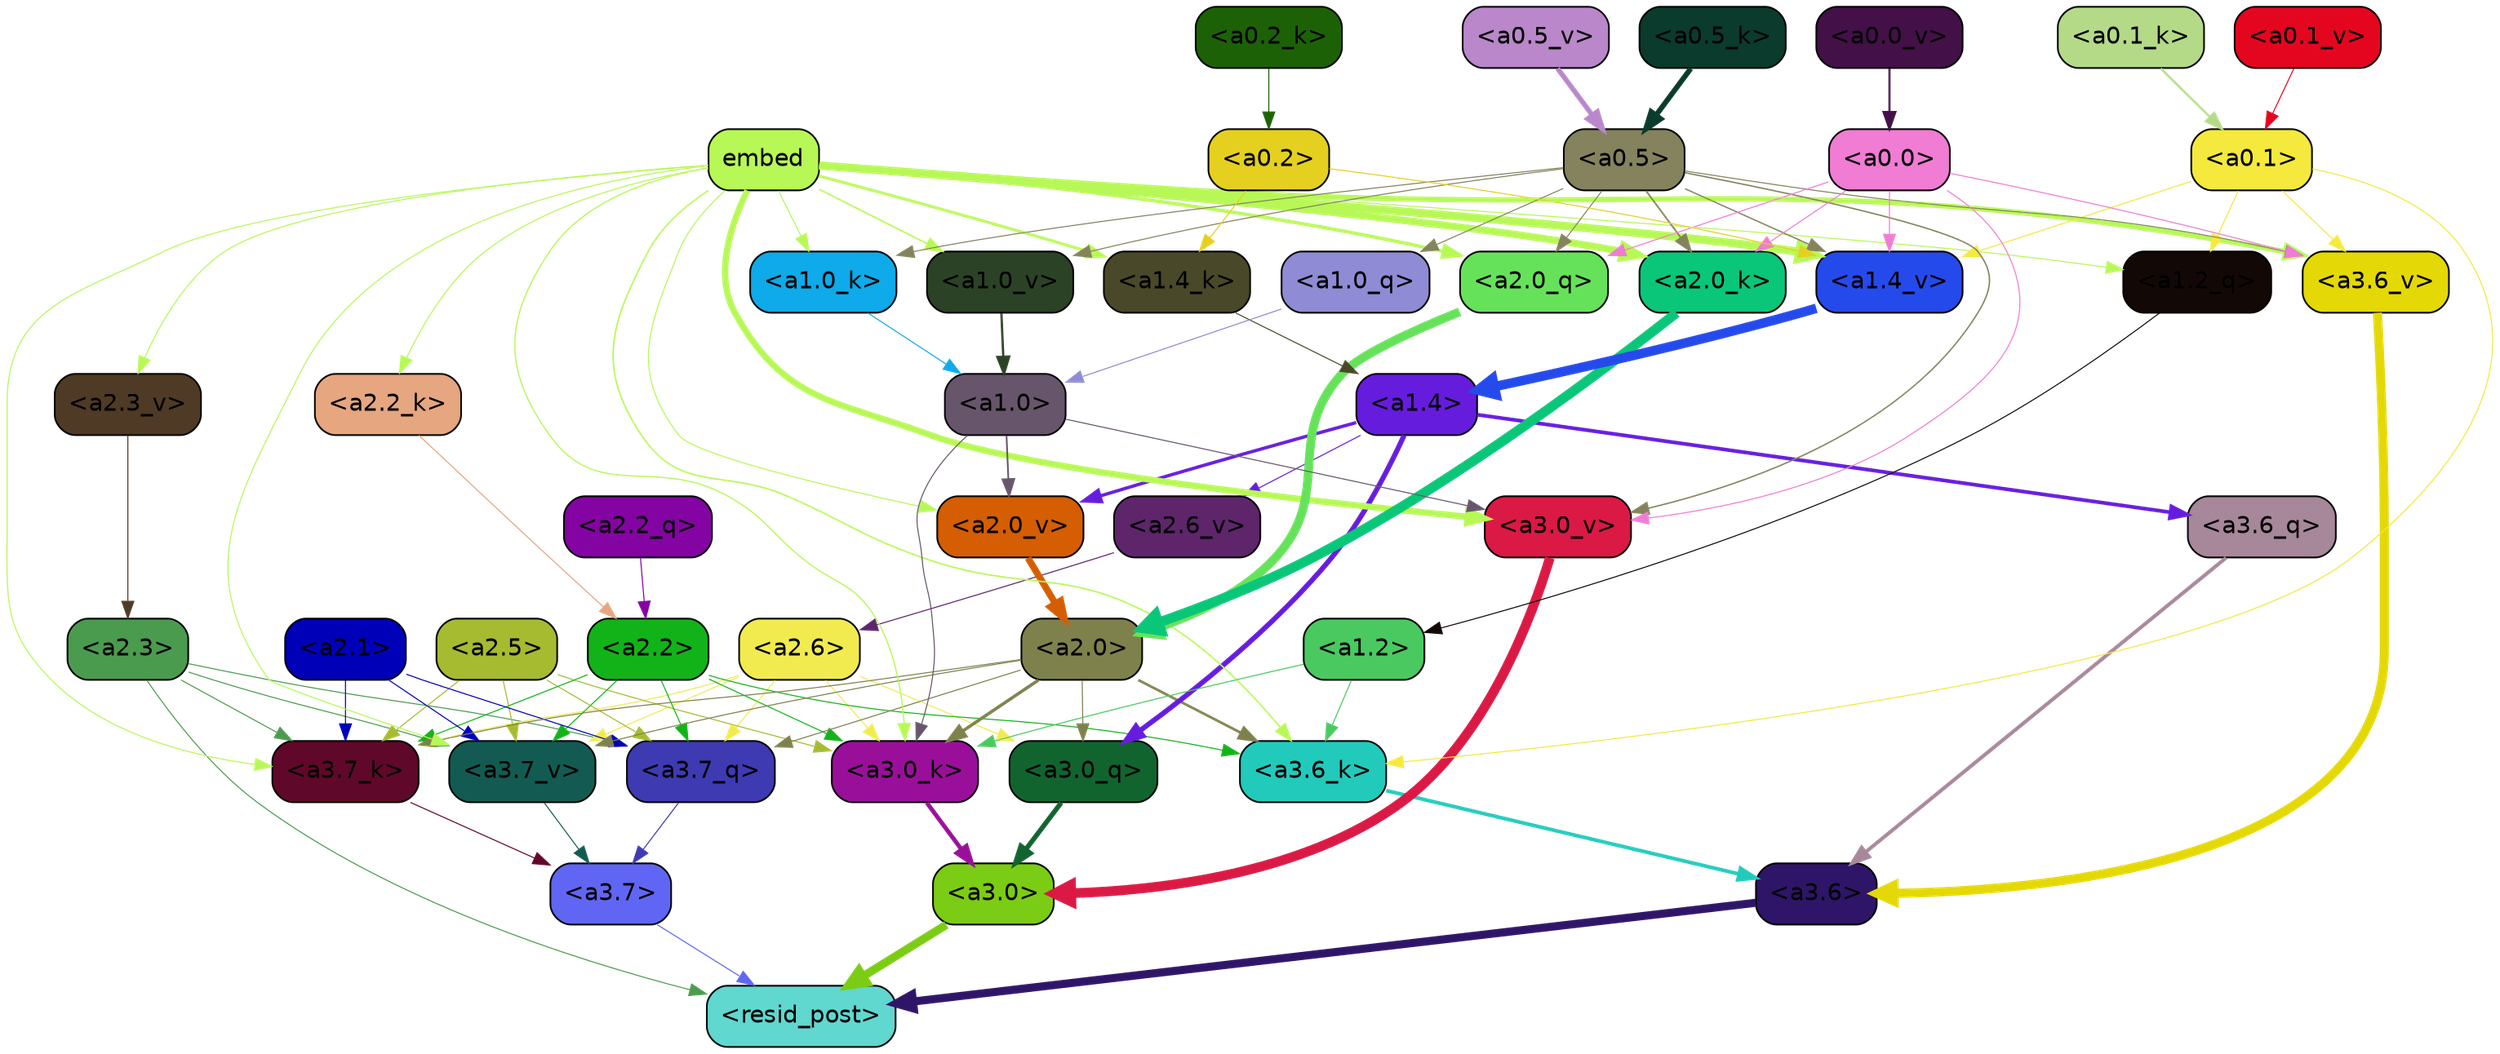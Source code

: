 strict digraph "" {
	graph [bgcolor=transparent,
		layout=dot,
		overlap=false,
		splines=true
	];
	"<a3.7>"	[color=black,
		fillcolor="#6066f3",
		fontname=Helvetica,
		shape=box,
		style="filled, rounded"];
	"<resid_post>"	[color=black,
		fillcolor="#60d7cf",
		fontname=Helvetica,
		shape=box,
		style="filled, rounded"];
	"<a3.7>" -> "<resid_post>"	[color="#6066f3",
		penwidth=0.6];
	"<a3.6>"	[color=black,
		fillcolor="#2e1568",
		fontname=Helvetica,
		shape=box,
		style="filled, rounded"];
	"<a3.6>" -> "<resid_post>"	[color="#2e1568",
		penwidth=4.7534414529800415];
	"<a3.0>"	[color=black,
		fillcolor="#7bcc14",
		fontname=Helvetica,
		shape=box,
		style="filled, rounded"];
	"<a3.0>" -> "<resid_post>"	[color="#7bcc14",
		penwidth=4.898576855659485];
	"<a2.3>"	[color=black,
		fillcolor="#4b9b4f",
		fontname=Helvetica,
		shape=box,
		style="filled, rounded"];
	"<a2.3>" -> "<resid_post>"	[color="#4b9b4f",
		penwidth=0.6];
	"<a3.7_q>"	[color=black,
		fillcolor="#3e3ab1",
		fontname=Helvetica,
		shape=box,
		style="filled, rounded"];
	"<a2.3>" -> "<a3.7_q>"	[color="#4b9b4f",
		penwidth=0.6];
	"<a3.7_k>"	[color=black,
		fillcolor="#600829",
		fontname=Helvetica,
		shape=box,
		style="filled, rounded"];
	"<a2.3>" -> "<a3.7_k>"	[color="#4b9b4f",
		penwidth=0.6];
	"<a3.7_v>"	[color=black,
		fillcolor="#135b52",
		fontname=Helvetica,
		shape=box,
		style="filled, rounded"];
	"<a2.3>" -> "<a3.7_v>"	[color="#4b9b4f",
		penwidth=0.6];
	"<a3.7_q>" -> "<a3.7>"	[color="#3e3ab1",
		penwidth=0.6];
	"<a3.6_q>"	[color=black,
		fillcolor="#a7879a",
		fontname=Helvetica,
		shape=box,
		style="filled, rounded"];
	"<a3.6_q>" -> "<a3.6>"	[color="#a7879a",
		penwidth=2.160832464694977];
	"<a3.0_q>"	[color=black,
		fillcolor="#12642f",
		fontname=Helvetica,
		shape=box,
		style="filled, rounded"];
	"<a3.0_q>" -> "<a3.0>"	[color="#12642f",
		penwidth=2.870753765106201];
	"<a3.7_k>" -> "<a3.7>"	[color="#600829",
		penwidth=0.6];
	"<a3.6_k>"	[color=black,
		fillcolor="#22cabc",
		fontname=Helvetica,
		shape=box,
		style="filled, rounded"];
	"<a3.6_k>" -> "<a3.6>"	[color="#22cabc",
		penwidth=2.13908451795578];
	"<a3.0_k>"	[color=black,
		fillcolor="#9a0f9a",
		fontname=Helvetica,
		shape=box,
		style="filled, rounded"];
	"<a3.0_k>" -> "<a3.0>"	[color="#9a0f9a",
		penwidth=2.520303964614868];
	"<a3.7_v>" -> "<a3.7>"	[color="#135b52",
		penwidth=0.6];
	"<a3.6_v>"	[color=black,
		fillcolor="#e4d806",
		fontname=Helvetica,
		shape=box,
		style="filled, rounded"];
	"<a3.6_v>" -> "<a3.6>"	[color="#e4d806",
		penwidth=5.297133803367615];
	"<a3.0_v>"	[color=black,
		fillcolor="#da1944",
		fontname=Helvetica,
		shape=box,
		style="filled, rounded"];
	"<a3.0_v>" -> "<a3.0>"	[color="#da1944",
		penwidth=5.680712580680847];
	"<a2.6>"	[color=black,
		fillcolor="#f1eb50",
		fontname=Helvetica,
		shape=box,
		style="filled, rounded"];
	"<a2.6>" -> "<a3.7_q>"	[color="#f1eb50",
		penwidth=0.6];
	"<a2.6>" -> "<a3.0_q>"	[color="#f1eb50",
		penwidth=0.6];
	"<a2.6>" -> "<a3.7_k>"	[color="#f1eb50",
		penwidth=0.6];
	"<a2.6>" -> "<a3.0_k>"	[color="#f1eb50",
		penwidth=0.6];
	"<a2.6>" -> "<a3.7_v>"	[color="#f1eb50",
		penwidth=0.6];
	"<a2.5>"	[color=black,
		fillcolor="#a6bb30",
		fontname=Helvetica,
		shape=box,
		style="filled, rounded"];
	"<a2.5>" -> "<a3.7_q>"	[color="#a6bb30",
		penwidth=0.6];
	"<a2.5>" -> "<a3.7_k>"	[color="#a6bb30",
		penwidth=0.6];
	"<a2.5>" -> "<a3.0_k>"	[color="#a6bb30",
		penwidth=0.6];
	"<a2.5>" -> "<a3.7_v>"	[color="#a6bb30",
		penwidth=0.6];
	"<a2.2>"	[color=black,
		fillcolor="#12b319",
		fontname=Helvetica,
		shape=box,
		style="filled, rounded"];
	"<a2.2>" -> "<a3.7_q>"	[color="#12b319",
		penwidth=0.6];
	"<a2.2>" -> "<a3.7_k>"	[color="#12b319",
		penwidth=0.6];
	"<a2.2>" -> "<a3.6_k>"	[color="#12b319",
		penwidth=0.6];
	"<a2.2>" -> "<a3.0_k>"	[color="#12b319",
		penwidth=0.6];
	"<a2.2>" -> "<a3.7_v>"	[color="#12b319",
		penwidth=0.6];
	"<a2.1>"	[color=black,
		fillcolor="#0000b9",
		fontname=Helvetica,
		shape=box,
		style="filled, rounded"];
	"<a2.1>" -> "<a3.7_q>"	[color="#0000b9",
		penwidth=0.6];
	"<a2.1>" -> "<a3.7_k>"	[color="#0000b9",
		penwidth=0.6];
	"<a2.1>" -> "<a3.7_v>"	[color="#0000b9",
		penwidth=0.6];
	"<a2.0>"	[color=black,
		fillcolor="#7f814d",
		fontname=Helvetica,
		shape=box,
		style="filled, rounded"];
	"<a2.0>" -> "<a3.7_q>"	[color="#7f814d",
		penwidth=0.6];
	"<a2.0>" -> "<a3.0_q>"	[color="#7f814d",
		penwidth=0.6];
	"<a2.0>" -> "<a3.7_k>"	[color="#7f814d",
		penwidth=0.6];
	"<a2.0>" -> "<a3.6_k>"	[color="#7f814d",
		penwidth=1.4784413101151586];
	"<a2.0>" -> "<a3.0_k>"	[color="#7f814d",
		penwidth=1.8858084231615067];
	"<a2.0>" -> "<a3.7_v>"	[color="#7f814d",
		penwidth=0.6];
	"<a1.4>"	[color=black,
		fillcolor="#661cdd",
		fontname=Helvetica,
		shape=box,
		style="filled, rounded"];
	"<a1.4>" -> "<a3.6_q>"	[color="#661cdd",
		penwidth=2.149975523352623];
	"<a1.4>" -> "<a3.0_q>"	[color="#661cdd",
		penwidth=3.0018038749694824];
	"<a2.6_v>"	[color=black,
		fillcolor="#5e256b",
		fontname=Helvetica,
		shape=box,
		style="filled, rounded"];
	"<a1.4>" -> "<a2.6_v>"	[color="#661cdd",
		penwidth=0.6];
	"<a2.0_v>"	[color=black,
		fillcolor="#d45e01",
		fontname=Helvetica,
		shape=box,
		style="filled, rounded"];
	"<a1.4>" -> "<a2.0_v>"	[color="#661cdd",
		penwidth=1.925402581691742];
	embed	[color=black,
		fillcolor="#b7f857",
		fontname=Helvetica,
		shape=box,
		style="filled, rounded"];
	embed -> "<a3.7_k>"	[color="#b7f857",
		penwidth=0.6];
	embed -> "<a3.6_k>"	[color="#b7f857",
		penwidth=0.8552796393632889];
	embed -> "<a3.0_k>"	[color="#b7f857",
		penwidth=0.691851794719696];
	embed -> "<a3.7_v>"	[color="#b7f857",
		penwidth=0.6];
	embed -> "<a3.6_v>"	[color="#b7f857",
		penwidth=3.067279100418091];
	embed -> "<a3.0_v>"	[color="#b7f857",
		penwidth=3.6927278637886047];
	"<a2.0_q>"	[color=black,
		fillcolor="#66e25a",
		fontname=Helvetica,
		shape=box,
		style="filled, rounded"];
	embed -> "<a2.0_q>"	[color="#b7f857",
		penwidth=1.944248914718628];
	"<a2.2_k>"	[color=black,
		fillcolor="#e5a680",
		fontname=Helvetica,
		shape=box,
		style="filled, rounded"];
	embed -> "<a2.2_k>"	[color="#b7f857",
		penwidth=0.6];
	"<a2.0_k>"	[color=black,
		fillcolor="#0ac679",
		fontname=Helvetica,
		shape=box,
		style="filled, rounded"];
	embed -> "<a2.0_k>"	[color="#b7f857",
		penwidth=4.198909968137741];
	"<a2.3_v>"	[color=black,
		fillcolor="#4e3a25",
		fontname=Helvetica,
		shape=box,
		style="filled, rounded"];
	embed -> "<a2.3_v>"	[color="#b7f857",
		penwidth=0.6];
	embed -> "<a2.0_v>"	[color="#b7f857",
		penwidth=0.6];
	"<a1.2_q>"	[color=black,
		fillcolor="#120906",
		fontname=Helvetica,
		shape=box,
		style="filled, rounded"];
	embed -> "<a1.2_q>"	[color="#b7f857",
		penwidth=0.6];
	"<a1.4_k>"	[color=black,
		fillcolor="#49492a",
		fontname=Helvetica,
		shape=box,
		style="filled, rounded"];
	embed -> "<a1.4_k>"	[color="#b7f857",
		penwidth=1.6299549341201782];
	"<a1.0_k>"	[color=black,
		fillcolor="#0eaae9",
		fontname=Helvetica,
		shape=box,
		style="filled, rounded"];
	embed -> "<a1.0_k>"	[color="#b7f857",
		penwidth=0.6];
	"<a1.4_v>"	[color=black,
		fillcolor="#254aec",
		fontname=Helvetica,
		shape=box,
		style="filled, rounded"];
	embed -> "<a1.4_v>"	[color="#b7f857",
		penwidth=4.780120432376862];
	"<a1.0_v>"	[color=black,
		fillcolor="#2c4226",
		fontname=Helvetica,
		shape=box,
		style="filled, rounded"];
	embed -> "<a1.0_v>"	[color="#b7f857",
		penwidth=0.8886437299661338];
	"<a1.2>"	[color=black,
		fillcolor="#4ac960",
		fontname=Helvetica,
		shape=box,
		style="filled, rounded"];
	"<a1.2>" -> "<a3.6_k>"	[color="#4ac960",
		penwidth=0.6];
	"<a1.2>" -> "<a3.0_k>"	[color="#4ac960",
		penwidth=0.6];
	"<a0.1>"	[color=black,
		fillcolor="#f4e93c",
		fontname=Helvetica,
		shape=box,
		style="filled, rounded"];
	"<a0.1>" -> "<a3.6_k>"	[color="#f4e93c",
		penwidth=0.6];
	"<a0.1>" -> "<a3.6_v>"	[color="#f4e93c",
		penwidth=0.6];
	"<a0.1>" -> "<a1.2_q>"	[color="#f4e93c",
		penwidth=0.6];
	"<a0.1>" -> "<a1.4_v>"	[color="#f4e93c",
		penwidth=0.6];
	"<a1.0>"	[color=black,
		fillcolor="#67566b",
		fontname=Helvetica,
		shape=box,
		style="filled, rounded"];
	"<a1.0>" -> "<a3.0_k>"	[color="#67566b",
		penwidth=0.6];
	"<a1.0>" -> "<a3.0_v>"	[color="#67566b",
		penwidth=0.6];
	"<a1.0>" -> "<a2.0_v>"	[color="#67566b",
		penwidth=0.9920598268508911];
	"<a0.5>"	[color=black,
		fillcolor="#84835e",
		fontname=Helvetica,
		shape=box,
		style="filled, rounded"];
	"<a0.5>" -> "<a3.6_v>"	[color="#84835e",
		penwidth=0.6];
	"<a0.5>" -> "<a3.0_v>"	[color="#84835e",
		penwidth=0.8028683364391327];
	"<a0.5>" -> "<a2.0_q>"	[color="#84835e",
		penwidth=0.6];
	"<a0.5>" -> "<a2.0_k>"	[color="#84835e",
		penwidth=0.9883035719394684];
	"<a1.0_q>"	[color=black,
		fillcolor="#8f8bd4",
		fontname=Helvetica,
		shape=box,
		style="filled, rounded"];
	"<a0.5>" -> "<a1.0_q>"	[color="#84835e",
		penwidth=0.6];
	"<a0.5>" -> "<a1.0_k>"	[color="#84835e",
		penwidth=0.6];
	"<a0.5>" -> "<a1.4_v>"	[color="#84835e",
		penwidth=0.7686666250228882];
	"<a0.5>" -> "<a1.0_v>"	[color="#84835e",
		penwidth=0.6];
	"<a0.0>"	[color=black,
		fillcolor="#f07cd4",
		fontname=Helvetica,
		shape=box,
		style="filled, rounded"];
	"<a0.0>" -> "<a3.6_v>"	[color="#f07cd4",
		penwidth=0.6];
	"<a0.0>" -> "<a3.0_v>"	[color="#f07cd4",
		penwidth=0.6];
	"<a0.0>" -> "<a2.0_q>"	[color="#f07cd4",
		penwidth=0.6];
	"<a0.0>" -> "<a2.0_k>"	[color="#f07cd4",
		penwidth=0.6];
	"<a0.0>" -> "<a1.4_v>"	[color="#f07cd4",
		penwidth=0.6];
	"<a2.2_q>"	[color=black,
		fillcolor="#8304a2",
		fontname=Helvetica,
		shape=box,
		style="filled, rounded"];
	"<a2.2_q>" -> "<a2.2>"	[color="#8304a2",
		penwidth=0.6];
	"<a2.0_q>" -> "<a2.0>"	[color="#66e25a",
		penwidth=5.1847569942474365];
	"<a2.2_k>" -> "<a2.2>"	[color="#e5a680",
		penwidth=0.6149471998214722];
	"<a2.0_k>" -> "<a2.0>"	[color="#0ac679",
		penwidth=5.773491740226746];
	"<a2.6_v>" -> "<a2.6>"	[color="#5e256b",
		penwidth=0.6];
	"<a2.3_v>" -> "<a2.3>"	[color="#4e3a25",
		penwidth=0.6];
	"<a2.0_v>" -> "<a2.0>"	[color="#d45e01",
		penwidth=3.9731863737106323];
	"<a1.2_q>" -> "<a1.2>"	[color="#120906",
		penwidth=0.6];
	"<a1.0_q>" -> "<a1.0>"	[color="#8f8bd4",
		penwidth=0.6];
	"<a1.4_k>" -> "<a1.4>"	[color="#49492a",
		penwidth=0.6];
	"<a1.0_k>" -> "<a1.0>"	[color="#0eaae9",
		penwidth=0.6];
	"<a1.4_v>" -> "<a1.4>"	[color="#254aec",
		penwidth=5.565408229827881];
	"<a1.0_v>" -> "<a1.0>"	[color="#2c4226",
		penwidth=1.3358666002750397];
	"<a0.2>"	[color=black,
		fillcolor="#e5d020",
		fontname=Helvetica,
		shape=box,
		style="filled, rounded"];
	"<a0.2>" -> "<a1.4_k>"	[color="#e5d020",
		penwidth=0.6];
	"<a0.2>" -> "<a1.4_v>"	[color="#e5d020",
		penwidth=0.6];
	"<a0.5_k>"	[color=black,
		fillcolor="#0a3b2c",
		fontname=Helvetica,
		shape=box,
		style="filled, rounded"];
	"<a0.5_k>" -> "<a0.5>"	[color="#0a3b2c",
		penwidth=3.105746805667877];
	"<a0.2_k>"	[color=black,
		fillcolor="#1d6107",
		fontname=Helvetica,
		shape=box,
		style="filled, rounded"];
	"<a0.2_k>" -> "<a0.2>"	[color="#1d6107",
		penwidth=0.6];
	"<a0.1_k>"	[color=black,
		fillcolor="#b4da88",
		fontname=Helvetica,
		shape=box,
		style="filled, rounded"];
	"<a0.1_k>" -> "<a0.1>"	[color="#b4da88",
		penwidth=1.2916463017463684];
	"<a0.5_v>"	[color=black,
		fillcolor="#b987ca",
		fontname=Helvetica,
		shape=box,
		style="filled, rounded"];
	"<a0.5_v>" -> "<a0.5>"	[color="#b987ca",
		penwidth=2.9294926524162292];
	"<a0.1_v>"	[color=black,
		fillcolor="#e4061f",
		fontname=Helvetica,
		shape=box,
		style="filled, rounded"];
	"<a0.1_v>" -> "<a0.1>"	[color="#e4061f",
		penwidth=0.6];
	"<a0.0_v>"	[color=black,
		fillcolor="#431048",
		fontname=Helvetica,
		shape=box,
		style="filled, rounded"];
	"<a0.0_v>" -> "<a0.0>"	[color="#431048",
		penwidth=1.2382320165634155];
}
